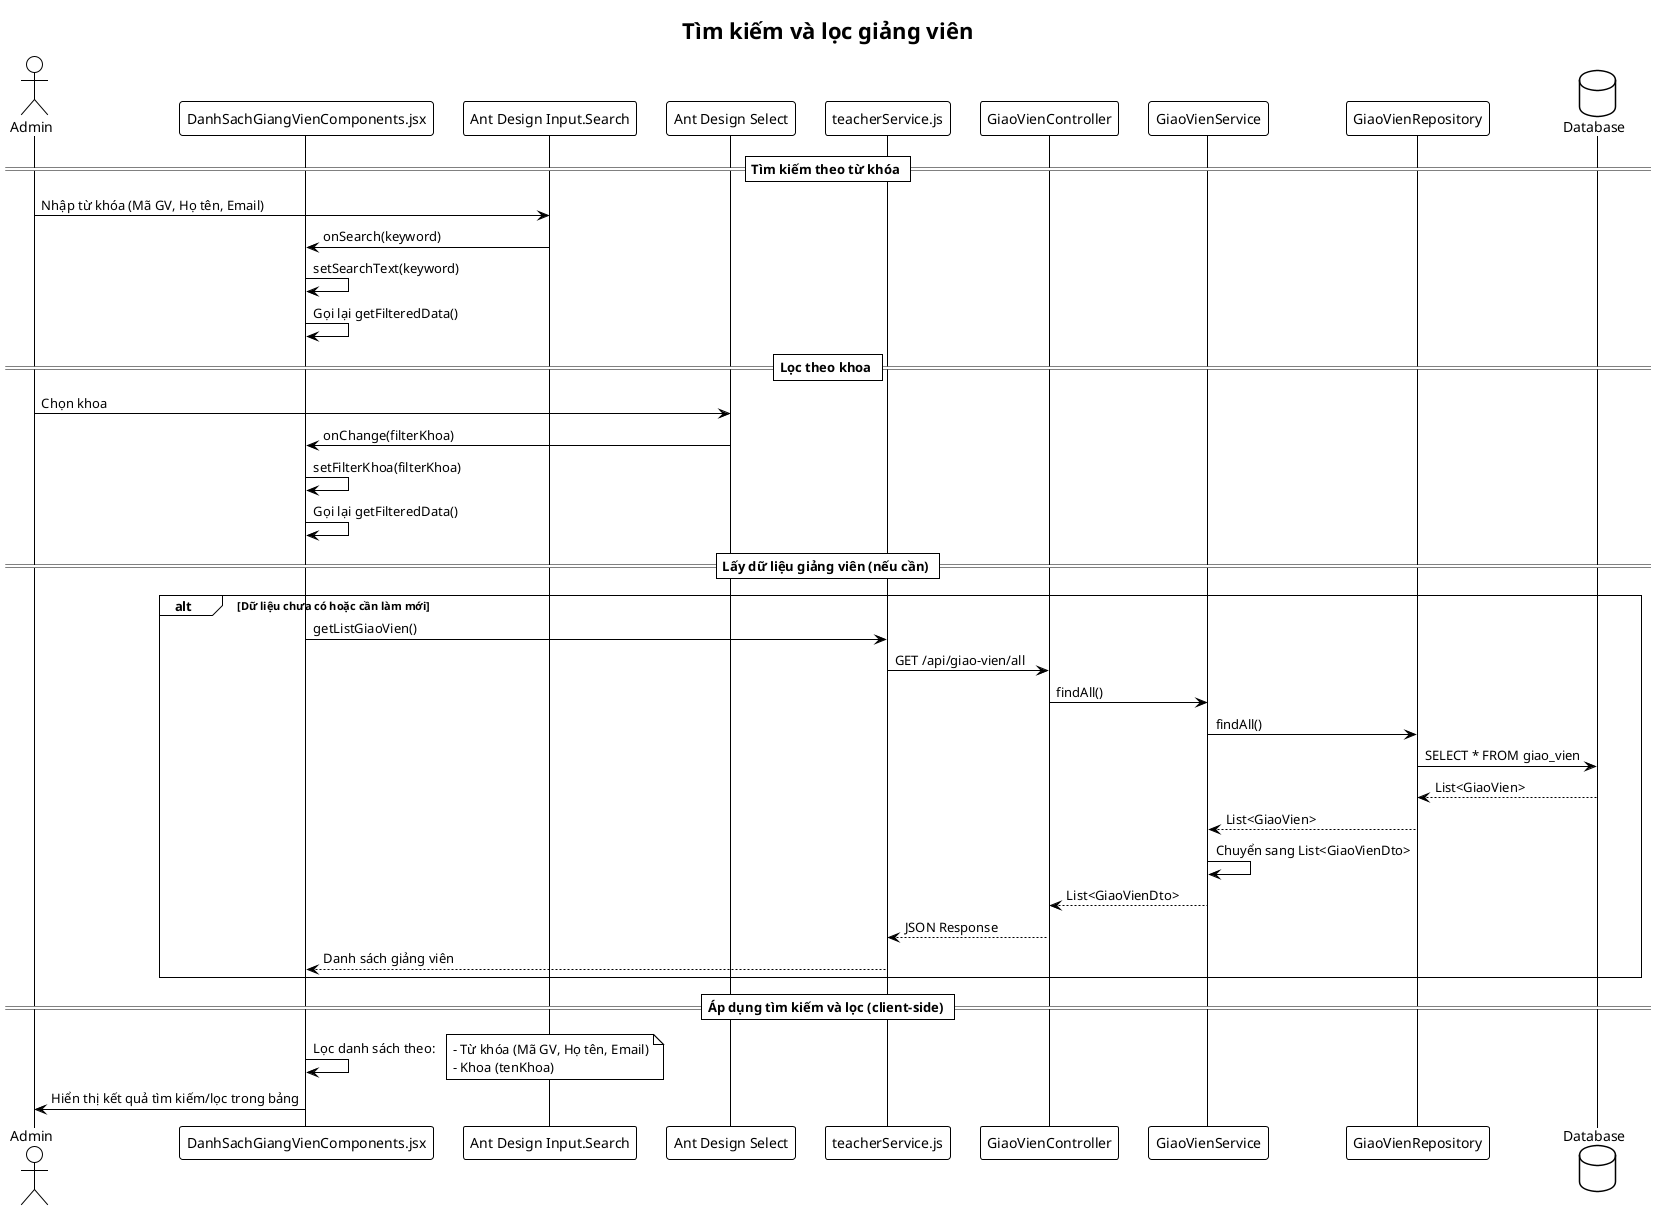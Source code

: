 @startuml
!theme plain
title Tìm kiếm và lọc giảng viên

actor "Admin" as admin
participant "DanhSachGiangVienComponents.jsx" as component
participant "Ant Design Input.Search" as searchInput
participant "Ant Design Select" as selectKhoa
participant "teacherService.js" as teacherService
participant "GiaoVienController" as controller
participant "GiaoVienService" as service
participant "GiaoVienRepository" as repository
database "Database" as db

== Tìm kiếm theo từ khóa ==
admin -> searchInput: Nhập từ khóa (Mã GV, Họ tên, Email)
searchInput -> component: onSearch(keyword)
component -> component: setSearchText(keyword)
component -> component: Gọi lại getFilteredData()

== Lọc theo khoa ==
admin -> selectKhoa: Chọn khoa
selectKhoa -> component: onChange(filterKhoa)
component -> component: setFilterKhoa(filterKhoa)
component -> component: Gọi lại getFilteredData()

== Lấy dữ liệu giảng viên (nếu cần) ==
alt Dữ liệu chưa có hoặc cần làm mới
    component -> teacherService: getListGiaoVien()
    teacherService -> controller: GET /api/giao-vien/all
    controller -> service: findAll()
    service -> repository: findAll()
    repository -> db: SELECT * FROM giao_vien
    db --> repository: List<GiaoVien>
    repository --> service: List<GiaoVien>
    service -> service: Chuyển sang List<GiaoVienDto>
    service --> controller: List<GiaoVienDto>
    controller --> teacherService: JSON Response
    teacherService --> component: Danh sách giảng viên
end

== Áp dụng tìm kiếm và lọc (client-side) ==
component -> component: Lọc danh sách theo:
note right
- Từ khóa (Mã GV, Họ tên, Email)
- Khoa (tenKhoa)
end note
component -> admin: Hiển thị kết quả tìm kiếm/lọc trong bảng
@enduml 